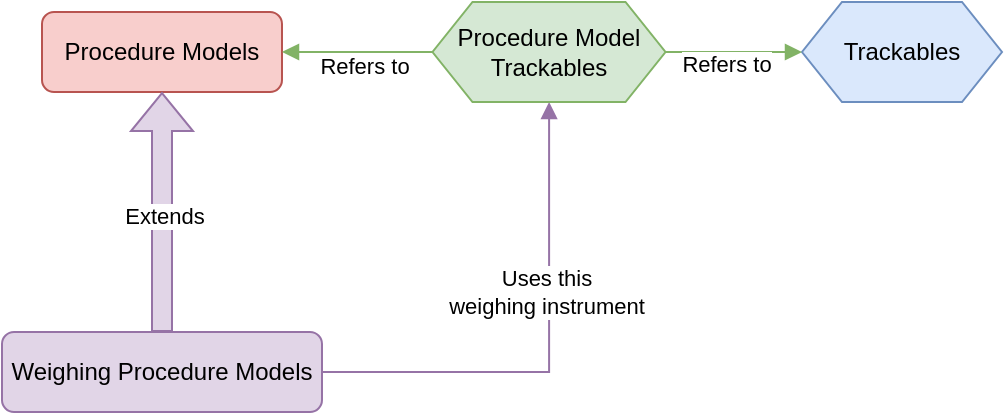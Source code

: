 <mxfile version="20.2.3" type="device"><diagram id="8hiecQGgrIVsxXWRpHyt" name="Pagina-1"><mxGraphModel dx="1298" dy="892" grid="1" gridSize="10" guides="1" tooltips="1" connect="1" arrows="1" fold="1" page="1" pageScale="1" pageWidth="827" pageHeight="1169" math="0" shadow="0"><root><mxCell id="0"/><mxCell id="1" parent="0"/><mxCell id="WDFvhFS25dbDneNVMJud-1" value="Procedure Models" style="rounded=1;whiteSpace=wrap;html=1;fillColor=#f8cecc;strokeColor=#b85450;" vertex="1" parent="1"><mxGeometry x="160" y="240" width="120" height="40" as="geometry"/></mxCell><mxCell id="WDFvhFS25dbDneNVMJud-4" style="edgeStyle=orthogonalEdgeStyle;rounded=0;orthogonalLoop=1;jettySize=auto;html=1;shape=flexArrow;fillColor=#e1d5e7;strokeColor=#9673a6;" edge="1" parent="1" source="WDFvhFS25dbDneNVMJud-2" target="WDFvhFS25dbDneNVMJud-1"><mxGeometry relative="1" as="geometry"/></mxCell><mxCell id="WDFvhFS25dbDneNVMJud-5" value="Extends" style="edgeLabel;html=1;align=center;verticalAlign=middle;resizable=0;points=[];" vertex="1" connectable="0" parent="WDFvhFS25dbDneNVMJud-4"><mxGeometry x="-0.008" y="-1" relative="1" as="geometry"><mxPoint y="1" as="offset"/></mxGeometry></mxCell><mxCell id="WDFvhFS25dbDneNVMJud-14" style="edgeStyle=orthogonalEdgeStyle;rounded=0;orthogonalLoop=1;jettySize=auto;html=1;endArrow=block;endFill=1;fillColor=#e1d5e7;strokeColor=#9673a6;" edge="1" parent="1" source="WDFvhFS25dbDneNVMJud-2" target="WDFvhFS25dbDneNVMJud-6"><mxGeometry relative="1" as="geometry"/></mxCell><mxCell id="WDFvhFS25dbDneNVMJud-16" value="Uses this&lt;br&gt;weighing instrument" style="edgeLabel;html=1;align=center;verticalAlign=middle;resizable=0;points=[];" vertex="1" connectable="0" parent="WDFvhFS25dbDneNVMJud-14"><mxGeometry x="0.236" y="2" relative="1" as="geometry"><mxPoint as="offset"/></mxGeometry></mxCell><mxCell id="WDFvhFS25dbDneNVMJud-2" value="Weighing Procedure Models" style="rounded=1;whiteSpace=wrap;html=1;fillColor=#e1d5e7;strokeColor=#9673a6;" vertex="1" parent="1"><mxGeometry x="140" y="400" width="160" height="40" as="geometry"/></mxCell><mxCell id="WDFvhFS25dbDneNVMJud-3" value="Trackables" style="shape=hexagon;perimeter=hexagonPerimeter2;whiteSpace=wrap;html=1;fixedSize=1;fillColor=#dae8fc;strokeColor=#6c8ebf;" vertex="1" parent="1"><mxGeometry x="540" y="235" width="100" height="50" as="geometry"/></mxCell><mxCell id="WDFvhFS25dbDneNVMJud-8" style="edgeStyle=orthogonalEdgeStyle;rounded=0;orthogonalLoop=1;jettySize=auto;html=1;endArrow=block;endFill=1;fillColor=#d5e8d4;strokeColor=#82b366;" edge="1" parent="1" source="WDFvhFS25dbDneNVMJud-6" target="WDFvhFS25dbDneNVMJud-3"><mxGeometry relative="1" as="geometry"/></mxCell><mxCell id="WDFvhFS25dbDneNVMJud-13" value="Refers to" style="edgeLabel;html=1;align=center;verticalAlign=middle;resizable=0;points=[];" vertex="1" connectable="0" parent="WDFvhFS25dbDneNVMJud-8"><mxGeometry x="-0.202" y="1" relative="1" as="geometry"><mxPoint x="3" y="7" as="offset"/></mxGeometry></mxCell><mxCell id="WDFvhFS25dbDneNVMJud-10" style="edgeStyle=orthogonalEdgeStyle;rounded=0;orthogonalLoop=1;jettySize=auto;html=1;endArrow=block;endFill=1;fillColor=#d5e8d4;strokeColor=#82b366;" edge="1" parent="1" source="WDFvhFS25dbDneNVMJud-6" target="WDFvhFS25dbDneNVMJud-1"><mxGeometry relative="1" as="geometry"/></mxCell><mxCell id="WDFvhFS25dbDneNVMJud-11" value="Refers to" style="edgeLabel;html=1;align=center;verticalAlign=middle;resizable=0;points=[];" vertex="1" connectable="0" parent="WDFvhFS25dbDneNVMJud-10"><mxGeometry x="0.043" y="-2" relative="1" as="geometry"><mxPoint x="4" y="9" as="offset"/></mxGeometry></mxCell><mxCell id="WDFvhFS25dbDneNVMJud-6" value="Procedure Model Trackables" style="shape=hexagon;perimeter=hexagonPerimeter2;whiteSpace=wrap;html=1;fixedSize=1;fillColor=#d5e8d4;strokeColor=#82b366;" vertex="1" parent="1"><mxGeometry x="355.25" y="235" width="116.5" height="50" as="geometry"/></mxCell></root></mxGraphModel></diagram></mxfile>